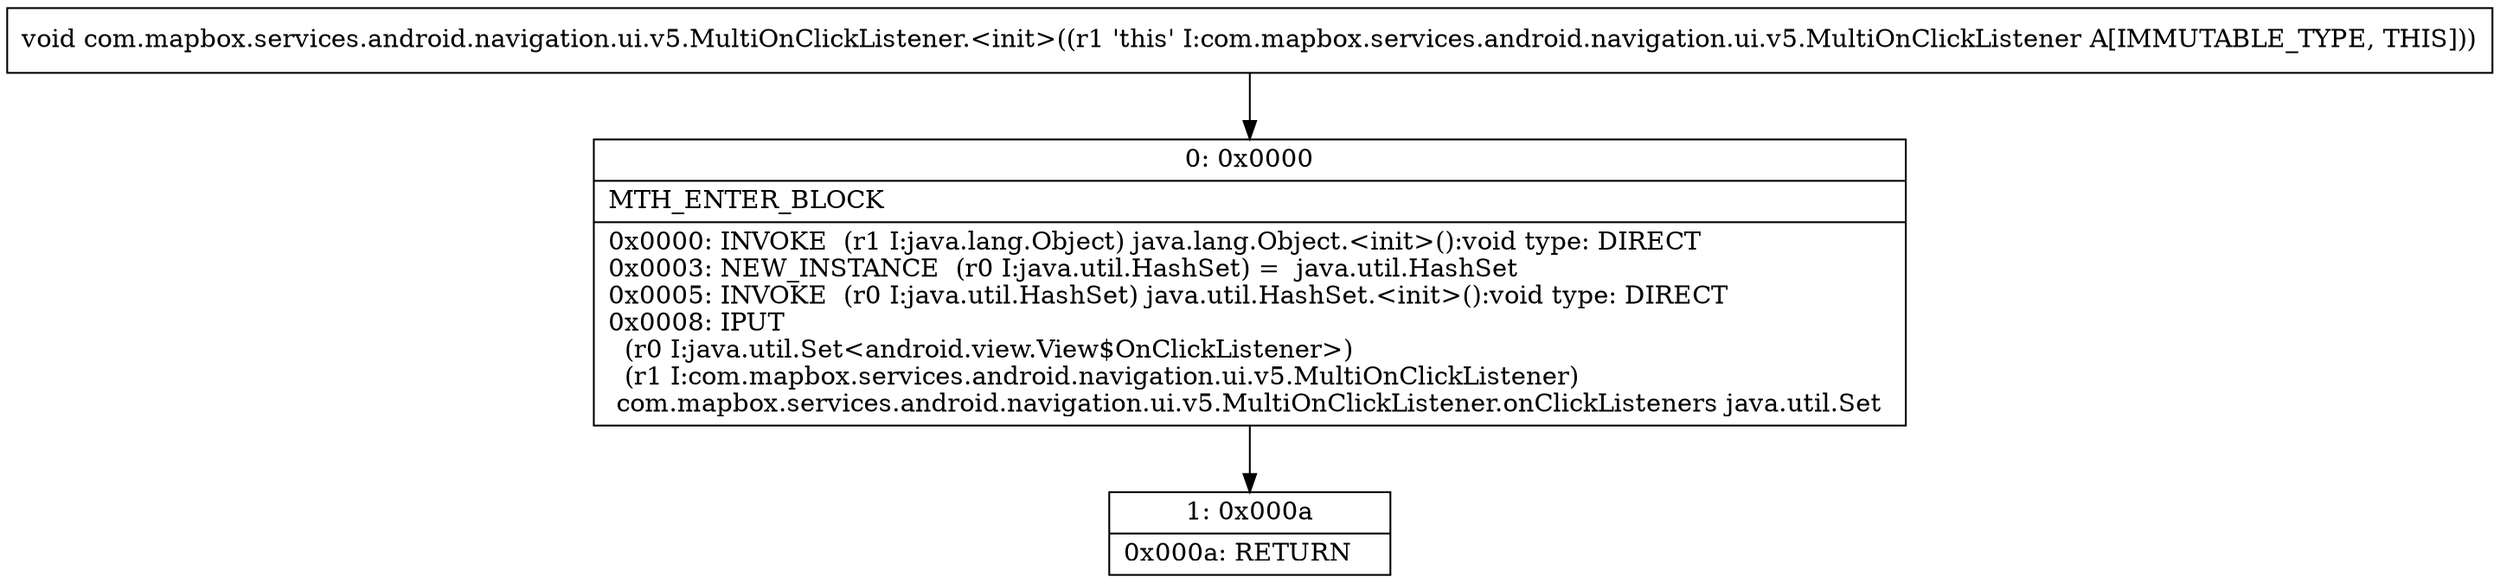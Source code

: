 digraph "CFG forcom.mapbox.services.android.navigation.ui.v5.MultiOnClickListener.\<init\>()V" {
Node_0 [shape=record,label="{0\:\ 0x0000|MTH_ENTER_BLOCK\l|0x0000: INVOKE  (r1 I:java.lang.Object) java.lang.Object.\<init\>():void type: DIRECT \l0x0003: NEW_INSTANCE  (r0 I:java.util.HashSet) =  java.util.HashSet \l0x0005: INVOKE  (r0 I:java.util.HashSet) java.util.HashSet.\<init\>():void type: DIRECT \l0x0008: IPUT  \l  (r0 I:java.util.Set\<android.view.View$OnClickListener\>)\l  (r1 I:com.mapbox.services.android.navigation.ui.v5.MultiOnClickListener)\l com.mapbox.services.android.navigation.ui.v5.MultiOnClickListener.onClickListeners java.util.Set \l}"];
Node_1 [shape=record,label="{1\:\ 0x000a|0x000a: RETURN   \l}"];
MethodNode[shape=record,label="{void com.mapbox.services.android.navigation.ui.v5.MultiOnClickListener.\<init\>((r1 'this' I:com.mapbox.services.android.navigation.ui.v5.MultiOnClickListener A[IMMUTABLE_TYPE, THIS])) }"];
MethodNode -> Node_0;
Node_0 -> Node_1;
}

